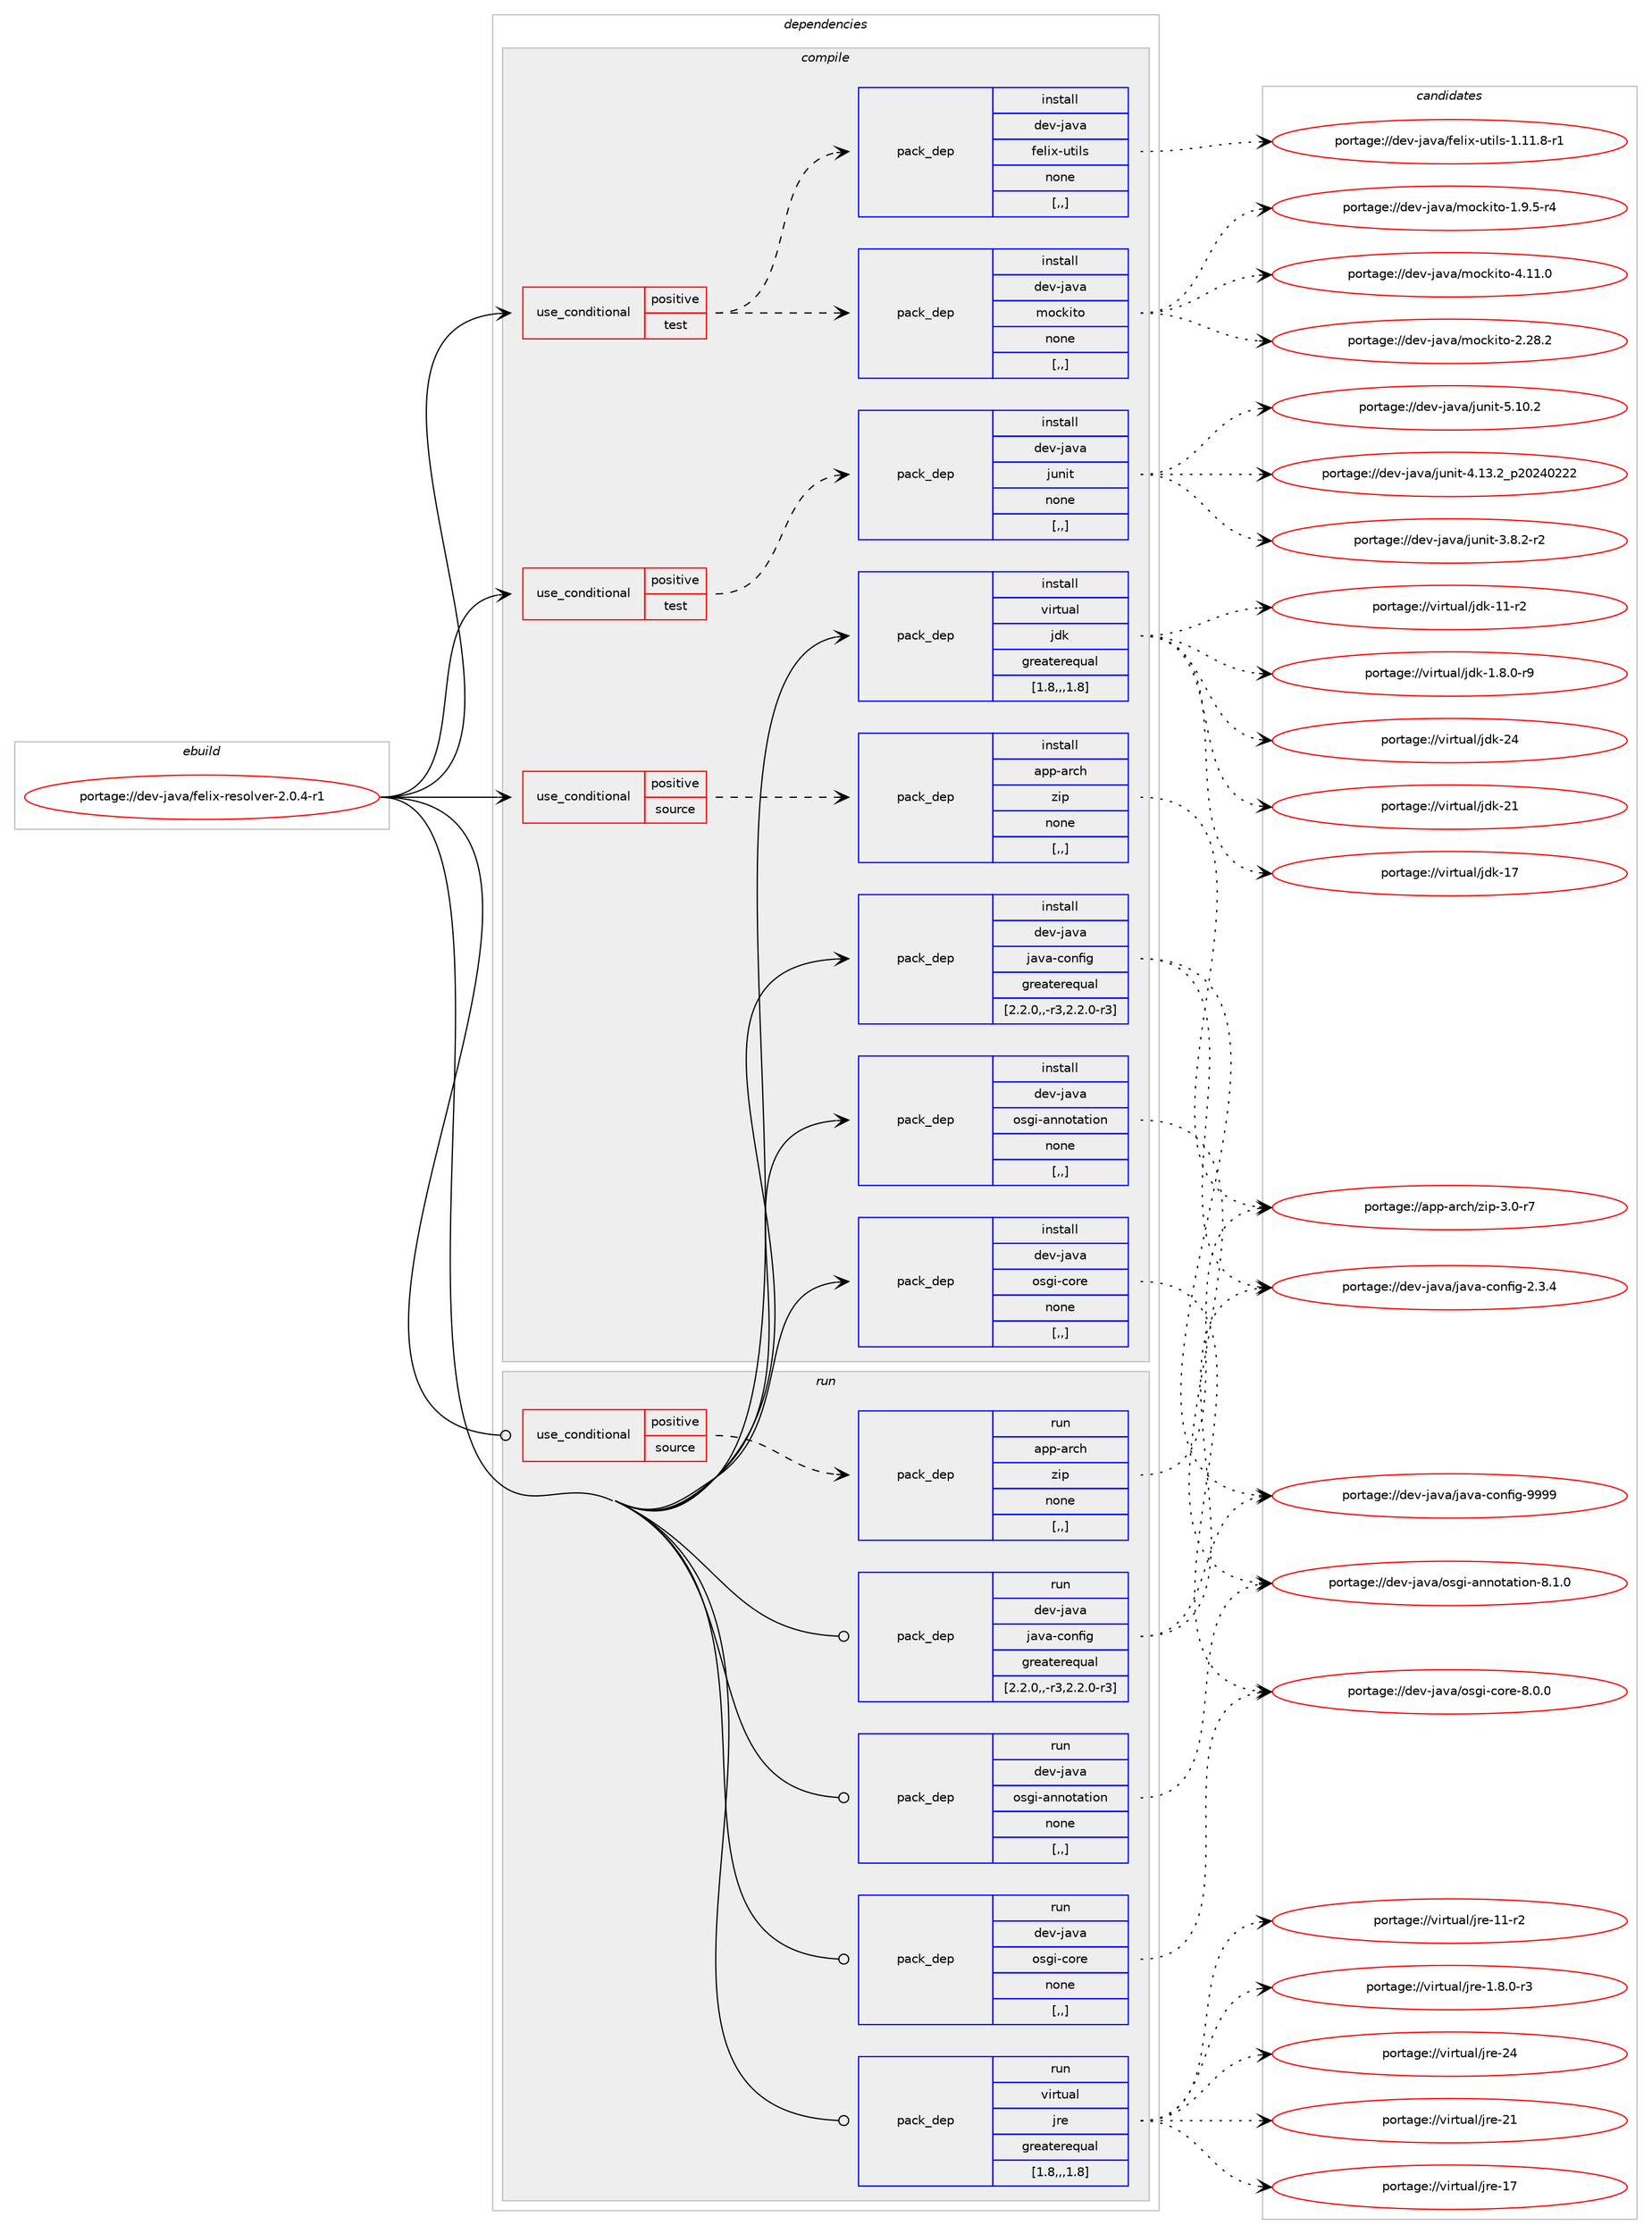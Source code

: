 digraph prolog {

# *************
# Graph options
# *************

newrank=true;
concentrate=true;
compound=true;
graph [rankdir=LR,fontname=Helvetica,fontsize=10,ranksep=1.5];#, ranksep=2.5, nodesep=0.2];
edge  [arrowhead=vee];
node  [fontname=Helvetica,fontsize=10];

# **********
# The ebuild
# **********

subgraph cluster_leftcol {
color=gray;
label=<<i>ebuild</i>>;
id [label="portage://dev-java/felix-resolver-2.0.4-r1", color=red, width=4, href="../dev-java/felix-resolver-2.0.4-r1.svg"];
}

# ****************
# The dependencies
# ****************

subgraph cluster_midcol {
color=gray;
label=<<i>dependencies</i>>;
subgraph cluster_compile {
fillcolor="#eeeeee";
style=filled;
label=<<i>compile</i>>;
subgraph cond21664 {
dependency93758 [label=<<TABLE BORDER="0" CELLBORDER="1" CELLSPACING="0" CELLPADDING="4"><TR><TD ROWSPAN="3" CELLPADDING="10">use_conditional</TD></TR><TR><TD>positive</TD></TR><TR><TD>source</TD></TR></TABLE>>, shape=none, color=red];
subgraph pack71039 {
dependency93759 [label=<<TABLE BORDER="0" CELLBORDER="1" CELLSPACING="0" CELLPADDING="4" WIDTH="220"><TR><TD ROWSPAN="6" CELLPADDING="30">pack_dep</TD></TR><TR><TD WIDTH="110">install</TD></TR><TR><TD>app-arch</TD></TR><TR><TD>zip</TD></TR><TR><TD>none</TD></TR><TR><TD>[,,]</TD></TR></TABLE>>, shape=none, color=blue];
}
dependency93758:e -> dependency93759:w [weight=20,style="dashed",arrowhead="vee"];
}
id:e -> dependency93758:w [weight=20,style="solid",arrowhead="vee"];
subgraph cond21665 {
dependency93760 [label=<<TABLE BORDER="0" CELLBORDER="1" CELLSPACING="0" CELLPADDING="4"><TR><TD ROWSPAN="3" CELLPADDING="10">use_conditional</TD></TR><TR><TD>positive</TD></TR><TR><TD>test</TD></TR></TABLE>>, shape=none, color=red];
subgraph pack71040 {
dependency93761 [label=<<TABLE BORDER="0" CELLBORDER="1" CELLSPACING="0" CELLPADDING="4" WIDTH="220"><TR><TD ROWSPAN="6" CELLPADDING="30">pack_dep</TD></TR><TR><TD WIDTH="110">install</TD></TR><TR><TD>dev-java</TD></TR><TR><TD>felix-utils</TD></TR><TR><TD>none</TD></TR><TR><TD>[,,]</TD></TR></TABLE>>, shape=none, color=blue];
}
dependency93760:e -> dependency93761:w [weight=20,style="dashed",arrowhead="vee"];
subgraph pack71041 {
dependency93762 [label=<<TABLE BORDER="0" CELLBORDER="1" CELLSPACING="0" CELLPADDING="4" WIDTH="220"><TR><TD ROWSPAN="6" CELLPADDING="30">pack_dep</TD></TR><TR><TD WIDTH="110">install</TD></TR><TR><TD>dev-java</TD></TR><TR><TD>mockito</TD></TR><TR><TD>none</TD></TR><TR><TD>[,,]</TD></TR></TABLE>>, shape=none, color=blue];
}
dependency93760:e -> dependency93762:w [weight=20,style="dashed",arrowhead="vee"];
}
id:e -> dependency93760:w [weight=20,style="solid",arrowhead="vee"];
subgraph cond21666 {
dependency93763 [label=<<TABLE BORDER="0" CELLBORDER="1" CELLSPACING="0" CELLPADDING="4"><TR><TD ROWSPAN="3" CELLPADDING="10">use_conditional</TD></TR><TR><TD>positive</TD></TR><TR><TD>test</TD></TR></TABLE>>, shape=none, color=red];
subgraph pack71042 {
dependency93764 [label=<<TABLE BORDER="0" CELLBORDER="1" CELLSPACING="0" CELLPADDING="4" WIDTH="220"><TR><TD ROWSPAN="6" CELLPADDING="30">pack_dep</TD></TR><TR><TD WIDTH="110">install</TD></TR><TR><TD>dev-java</TD></TR><TR><TD>junit</TD></TR><TR><TD>none</TD></TR><TR><TD>[,,]</TD></TR></TABLE>>, shape=none, color=blue];
}
dependency93763:e -> dependency93764:w [weight=20,style="dashed",arrowhead="vee"];
}
id:e -> dependency93763:w [weight=20,style="solid",arrowhead="vee"];
subgraph pack71043 {
dependency93765 [label=<<TABLE BORDER="0" CELLBORDER="1" CELLSPACING="0" CELLPADDING="4" WIDTH="220"><TR><TD ROWSPAN="6" CELLPADDING="30">pack_dep</TD></TR><TR><TD WIDTH="110">install</TD></TR><TR><TD>dev-java</TD></TR><TR><TD>java-config</TD></TR><TR><TD>greaterequal</TD></TR><TR><TD>[2.2.0,,-r3,2.2.0-r3]</TD></TR></TABLE>>, shape=none, color=blue];
}
id:e -> dependency93765:w [weight=20,style="solid",arrowhead="vee"];
subgraph pack71044 {
dependency93766 [label=<<TABLE BORDER="0" CELLBORDER="1" CELLSPACING="0" CELLPADDING="4" WIDTH="220"><TR><TD ROWSPAN="6" CELLPADDING="30">pack_dep</TD></TR><TR><TD WIDTH="110">install</TD></TR><TR><TD>dev-java</TD></TR><TR><TD>osgi-annotation</TD></TR><TR><TD>none</TD></TR><TR><TD>[,,]</TD></TR></TABLE>>, shape=none, color=blue];
}
id:e -> dependency93766:w [weight=20,style="solid",arrowhead="vee"];
subgraph pack71045 {
dependency93767 [label=<<TABLE BORDER="0" CELLBORDER="1" CELLSPACING="0" CELLPADDING="4" WIDTH="220"><TR><TD ROWSPAN="6" CELLPADDING="30">pack_dep</TD></TR><TR><TD WIDTH="110">install</TD></TR><TR><TD>dev-java</TD></TR><TR><TD>osgi-core</TD></TR><TR><TD>none</TD></TR><TR><TD>[,,]</TD></TR></TABLE>>, shape=none, color=blue];
}
id:e -> dependency93767:w [weight=20,style="solid",arrowhead="vee"];
subgraph pack71046 {
dependency93768 [label=<<TABLE BORDER="0" CELLBORDER="1" CELLSPACING="0" CELLPADDING="4" WIDTH="220"><TR><TD ROWSPAN="6" CELLPADDING="30">pack_dep</TD></TR><TR><TD WIDTH="110">install</TD></TR><TR><TD>virtual</TD></TR><TR><TD>jdk</TD></TR><TR><TD>greaterequal</TD></TR><TR><TD>[1.8,,,1.8]</TD></TR></TABLE>>, shape=none, color=blue];
}
id:e -> dependency93768:w [weight=20,style="solid",arrowhead="vee"];
}
subgraph cluster_compileandrun {
fillcolor="#eeeeee";
style=filled;
label=<<i>compile and run</i>>;
}
subgraph cluster_run {
fillcolor="#eeeeee";
style=filled;
label=<<i>run</i>>;
subgraph cond21667 {
dependency93769 [label=<<TABLE BORDER="0" CELLBORDER="1" CELLSPACING="0" CELLPADDING="4"><TR><TD ROWSPAN="3" CELLPADDING="10">use_conditional</TD></TR><TR><TD>positive</TD></TR><TR><TD>source</TD></TR></TABLE>>, shape=none, color=red];
subgraph pack71047 {
dependency93770 [label=<<TABLE BORDER="0" CELLBORDER="1" CELLSPACING="0" CELLPADDING="4" WIDTH="220"><TR><TD ROWSPAN="6" CELLPADDING="30">pack_dep</TD></TR><TR><TD WIDTH="110">run</TD></TR><TR><TD>app-arch</TD></TR><TR><TD>zip</TD></TR><TR><TD>none</TD></TR><TR><TD>[,,]</TD></TR></TABLE>>, shape=none, color=blue];
}
dependency93769:e -> dependency93770:w [weight=20,style="dashed",arrowhead="vee"];
}
id:e -> dependency93769:w [weight=20,style="solid",arrowhead="odot"];
subgraph pack71048 {
dependency93771 [label=<<TABLE BORDER="0" CELLBORDER="1" CELLSPACING="0" CELLPADDING="4" WIDTH="220"><TR><TD ROWSPAN="6" CELLPADDING="30">pack_dep</TD></TR><TR><TD WIDTH="110">run</TD></TR><TR><TD>dev-java</TD></TR><TR><TD>java-config</TD></TR><TR><TD>greaterequal</TD></TR><TR><TD>[2.2.0,,-r3,2.2.0-r3]</TD></TR></TABLE>>, shape=none, color=blue];
}
id:e -> dependency93771:w [weight=20,style="solid",arrowhead="odot"];
subgraph pack71049 {
dependency93772 [label=<<TABLE BORDER="0" CELLBORDER="1" CELLSPACING="0" CELLPADDING="4" WIDTH="220"><TR><TD ROWSPAN="6" CELLPADDING="30">pack_dep</TD></TR><TR><TD WIDTH="110">run</TD></TR><TR><TD>dev-java</TD></TR><TR><TD>osgi-annotation</TD></TR><TR><TD>none</TD></TR><TR><TD>[,,]</TD></TR></TABLE>>, shape=none, color=blue];
}
id:e -> dependency93772:w [weight=20,style="solid",arrowhead="odot"];
subgraph pack71050 {
dependency93773 [label=<<TABLE BORDER="0" CELLBORDER="1" CELLSPACING="0" CELLPADDING="4" WIDTH="220"><TR><TD ROWSPAN="6" CELLPADDING="30">pack_dep</TD></TR><TR><TD WIDTH="110">run</TD></TR><TR><TD>dev-java</TD></TR><TR><TD>osgi-core</TD></TR><TR><TD>none</TD></TR><TR><TD>[,,]</TD></TR></TABLE>>, shape=none, color=blue];
}
id:e -> dependency93773:w [weight=20,style="solid",arrowhead="odot"];
subgraph pack71051 {
dependency93774 [label=<<TABLE BORDER="0" CELLBORDER="1" CELLSPACING="0" CELLPADDING="4" WIDTH="220"><TR><TD ROWSPAN="6" CELLPADDING="30">pack_dep</TD></TR><TR><TD WIDTH="110">run</TD></TR><TR><TD>virtual</TD></TR><TR><TD>jre</TD></TR><TR><TD>greaterequal</TD></TR><TR><TD>[1.8,,,1.8]</TD></TR></TABLE>>, shape=none, color=blue];
}
id:e -> dependency93774:w [weight=20,style="solid",arrowhead="odot"];
}
}

# **************
# The candidates
# **************

subgraph cluster_choices {
rank=same;
color=gray;
label=<<i>candidates</i>>;

subgraph choice71039 {
color=black;
nodesep=1;
choice9711211245971149910447122105112455146484511455 [label="portage://app-arch/zip-3.0-r7", color=red, width=4,href="../app-arch/zip-3.0-r7.svg"];
dependency93759:e -> choice9711211245971149910447122105112455146484511455:w [style=dotted,weight="100"];
}
subgraph choice71040 {
color=black;
nodesep=1;
choice1001011184510697118974710210110810512045117116105108115454946494946564511449 [label="portage://dev-java/felix-utils-1.11.8-r1", color=red, width=4,href="../dev-java/felix-utils-1.11.8-r1.svg"];
dependency93761:e -> choice1001011184510697118974710210110810512045117116105108115454946494946564511449:w [style=dotted,weight="100"];
}
subgraph choice71041 {
color=black;
nodesep=1;
choice100101118451069711897471091119910710511611145524649494648 [label="portage://dev-java/mockito-4.11.0", color=red, width=4,href="../dev-java/mockito-4.11.0.svg"];
choice100101118451069711897471091119910710511611145504650564650 [label="portage://dev-java/mockito-2.28.2", color=red, width=4,href="../dev-java/mockito-2.28.2.svg"];
choice10010111845106971189747109111991071051161114549465746534511452 [label="portage://dev-java/mockito-1.9.5-r4", color=red, width=4,href="../dev-java/mockito-1.9.5-r4.svg"];
dependency93762:e -> choice100101118451069711897471091119910710511611145524649494648:w [style=dotted,weight="100"];
dependency93762:e -> choice100101118451069711897471091119910710511611145504650564650:w [style=dotted,weight="100"];
dependency93762:e -> choice10010111845106971189747109111991071051161114549465746534511452:w [style=dotted,weight="100"];
}
subgraph choice71042 {
color=black;
nodesep=1;
choice1001011184510697118974710611711010511645534649484650 [label="portage://dev-java/junit-5.10.2", color=red, width=4,href="../dev-java/junit-5.10.2.svg"];
choice1001011184510697118974710611711010511645524649514650951125048505248505050 [label="portage://dev-java/junit-4.13.2_p20240222", color=red, width=4,href="../dev-java/junit-4.13.2_p20240222.svg"];
choice100101118451069711897471061171101051164551465646504511450 [label="portage://dev-java/junit-3.8.2-r2", color=red, width=4,href="../dev-java/junit-3.8.2-r2.svg"];
dependency93764:e -> choice1001011184510697118974710611711010511645534649484650:w [style=dotted,weight="100"];
dependency93764:e -> choice1001011184510697118974710611711010511645524649514650951125048505248505050:w [style=dotted,weight="100"];
dependency93764:e -> choice100101118451069711897471061171101051164551465646504511450:w [style=dotted,weight="100"];
}
subgraph choice71043 {
color=black;
nodesep=1;
choice10010111845106971189747106971189745991111101021051034557575757 [label="portage://dev-java/java-config-9999", color=red, width=4,href="../dev-java/java-config-9999.svg"];
choice1001011184510697118974710697118974599111110102105103455046514652 [label="portage://dev-java/java-config-2.3.4", color=red, width=4,href="../dev-java/java-config-2.3.4.svg"];
dependency93765:e -> choice10010111845106971189747106971189745991111101021051034557575757:w [style=dotted,weight="100"];
dependency93765:e -> choice1001011184510697118974710697118974599111110102105103455046514652:w [style=dotted,weight="100"];
}
subgraph choice71044 {
color=black;
nodesep=1;
choice10010111845106971189747111115103105459711011011111697116105111110455646494648 [label="portage://dev-java/osgi-annotation-8.1.0", color=red, width=4,href="../dev-java/osgi-annotation-8.1.0.svg"];
dependency93766:e -> choice10010111845106971189747111115103105459711011011111697116105111110455646494648:w [style=dotted,weight="100"];
}
subgraph choice71045 {
color=black;
nodesep=1;
choice100101118451069711897471111151031054599111114101455646484648 [label="portage://dev-java/osgi-core-8.0.0", color=red, width=4,href="../dev-java/osgi-core-8.0.0.svg"];
dependency93767:e -> choice100101118451069711897471111151031054599111114101455646484648:w [style=dotted,weight="100"];
}
subgraph choice71046 {
color=black;
nodesep=1;
choice1181051141161179710847106100107455052 [label="portage://virtual/jdk-24", color=red, width=4,href="../virtual/jdk-24.svg"];
choice1181051141161179710847106100107455049 [label="portage://virtual/jdk-21", color=red, width=4,href="../virtual/jdk-21.svg"];
choice1181051141161179710847106100107454955 [label="portage://virtual/jdk-17", color=red, width=4,href="../virtual/jdk-17.svg"];
choice11810511411611797108471061001074549494511450 [label="portage://virtual/jdk-11-r2", color=red, width=4,href="../virtual/jdk-11-r2.svg"];
choice11810511411611797108471061001074549465646484511457 [label="portage://virtual/jdk-1.8.0-r9", color=red, width=4,href="../virtual/jdk-1.8.0-r9.svg"];
dependency93768:e -> choice1181051141161179710847106100107455052:w [style=dotted,weight="100"];
dependency93768:e -> choice1181051141161179710847106100107455049:w [style=dotted,weight="100"];
dependency93768:e -> choice1181051141161179710847106100107454955:w [style=dotted,weight="100"];
dependency93768:e -> choice11810511411611797108471061001074549494511450:w [style=dotted,weight="100"];
dependency93768:e -> choice11810511411611797108471061001074549465646484511457:w [style=dotted,weight="100"];
}
subgraph choice71047 {
color=black;
nodesep=1;
choice9711211245971149910447122105112455146484511455 [label="portage://app-arch/zip-3.0-r7", color=red, width=4,href="../app-arch/zip-3.0-r7.svg"];
dependency93770:e -> choice9711211245971149910447122105112455146484511455:w [style=dotted,weight="100"];
}
subgraph choice71048 {
color=black;
nodesep=1;
choice10010111845106971189747106971189745991111101021051034557575757 [label="portage://dev-java/java-config-9999", color=red, width=4,href="../dev-java/java-config-9999.svg"];
choice1001011184510697118974710697118974599111110102105103455046514652 [label="portage://dev-java/java-config-2.3.4", color=red, width=4,href="../dev-java/java-config-2.3.4.svg"];
dependency93771:e -> choice10010111845106971189747106971189745991111101021051034557575757:w [style=dotted,weight="100"];
dependency93771:e -> choice1001011184510697118974710697118974599111110102105103455046514652:w [style=dotted,weight="100"];
}
subgraph choice71049 {
color=black;
nodesep=1;
choice10010111845106971189747111115103105459711011011111697116105111110455646494648 [label="portage://dev-java/osgi-annotation-8.1.0", color=red, width=4,href="../dev-java/osgi-annotation-8.1.0.svg"];
dependency93772:e -> choice10010111845106971189747111115103105459711011011111697116105111110455646494648:w [style=dotted,weight="100"];
}
subgraph choice71050 {
color=black;
nodesep=1;
choice100101118451069711897471111151031054599111114101455646484648 [label="portage://dev-java/osgi-core-8.0.0", color=red, width=4,href="../dev-java/osgi-core-8.0.0.svg"];
dependency93773:e -> choice100101118451069711897471111151031054599111114101455646484648:w [style=dotted,weight="100"];
}
subgraph choice71051 {
color=black;
nodesep=1;
choice1181051141161179710847106114101455052 [label="portage://virtual/jre-24", color=red, width=4,href="../virtual/jre-24.svg"];
choice1181051141161179710847106114101455049 [label="portage://virtual/jre-21", color=red, width=4,href="../virtual/jre-21.svg"];
choice1181051141161179710847106114101454955 [label="portage://virtual/jre-17", color=red, width=4,href="../virtual/jre-17.svg"];
choice11810511411611797108471061141014549494511450 [label="portage://virtual/jre-11-r2", color=red, width=4,href="../virtual/jre-11-r2.svg"];
choice11810511411611797108471061141014549465646484511451 [label="portage://virtual/jre-1.8.0-r3", color=red, width=4,href="../virtual/jre-1.8.0-r3.svg"];
dependency93774:e -> choice1181051141161179710847106114101455052:w [style=dotted,weight="100"];
dependency93774:e -> choice1181051141161179710847106114101455049:w [style=dotted,weight="100"];
dependency93774:e -> choice1181051141161179710847106114101454955:w [style=dotted,weight="100"];
dependency93774:e -> choice11810511411611797108471061141014549494511450:w [style=dotted,weight="100"];
dependency93774:e -> choice11810511411611797108471061141014549465646484511451:w [style=dotted,weight="100"];
}
}

}
